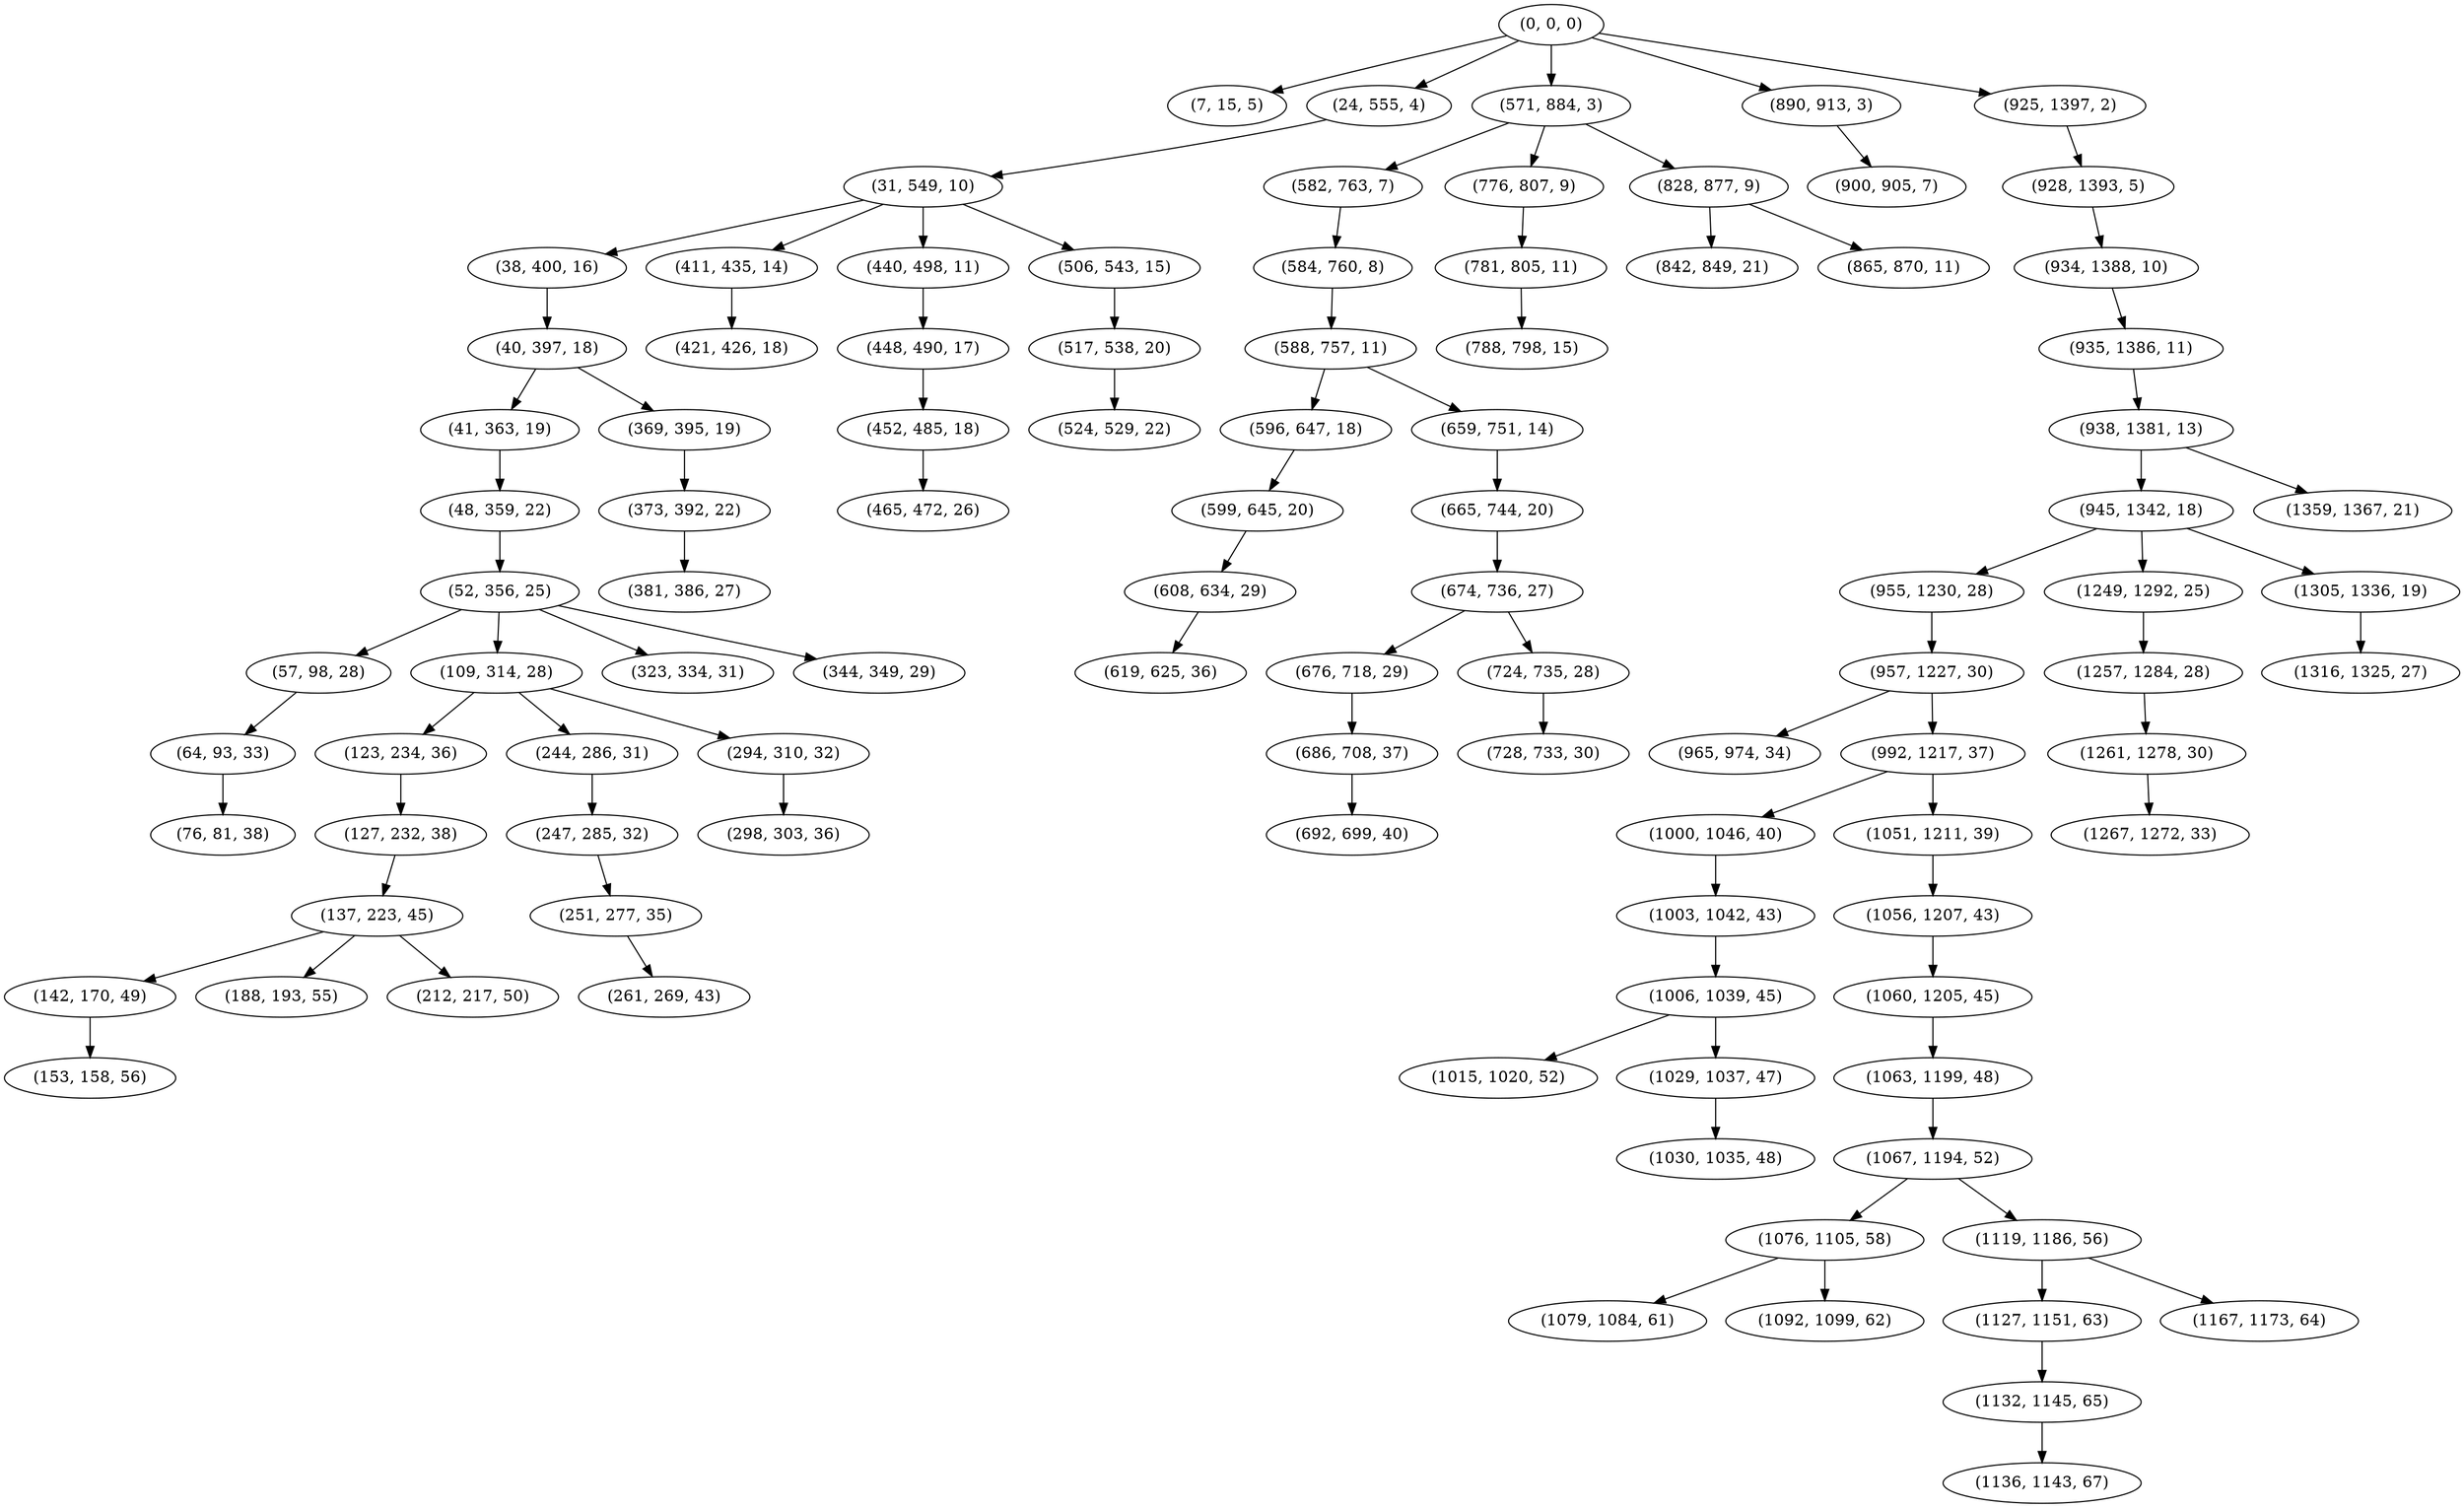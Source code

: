 digraph tree {
    "(0, 0, 0)";
    "(7, 15, 5)";
    "(24, 555, 4)";
    "(31, 549, 10)";
    "(38, 400, 16)";
    "(40, 397, 18)";
    "(41, 363, 19)";
    "(48, 359, 22)";
    "(52, 356, 25)";
    "(57, 98, 28)";
    "(64, 93, 33)";
    "(76, 81, 38)";
    "(109, 314, 28)";
    "(123, 234, 36)";
    "(127, 232, 38)";
    "(137, 223, 45)";
    "(142, 170, 49)";
    "(153, 158, 56)";
    "(188, 193, 55)";
    "(212, 217, 50)";
    "(244, 286, 31)";
    "(247, 285, 32)";
    "(251, 277, 35)";
    "(261, 269, 43)";
    "(294, 310, 32)";
    "(298, 303, 36)";
    "(323, 334, 31)";
    "(344, 349, 29)";
    "(369, 395, 19)";
    "(373, 392, 22)";
    "(381, 386, 27)";
    "(411, 435, 14)";
    "(421, 426, 18)";
    "(440, 498, 11)";
    "(448, 490, 17)";
    "(452, 485, 18)";
    "(465, 472, 26)";
    "(506, 543, 15)";
    "(517, 538, 20)";
    "(524, 529, 22)";
    "(571, 884, 3)";
    "(582, 763, 7)";
    "(584, 760, 8)";
    "(588, 757, 11)";
    "(596, 647, 18)";
    "(599, 645, 20)";
    "(608, 634, 29)";
    "(619, 625, 36)";
    "(659, 751, 14)";
    "(665, 744, 20)";
    "(674, 736, 27)";
    "(676, 718, 29)";
    "(686, 708, 37)";
    "(692, 699, 40)";
    "(724, 735, 28)";
    "(728, 733, 30)";
    "(776, 807, 9)";
    "(781, 805, 11)";
    "(788, 798, 15)";
    "(828, 877, 9)";
    "(842, 849, 21)";
    "(865, 870, 11)";
    "(890, 913, 3)";
    "(900, 905, 7)";
    "(925, 1397, 2)";
    "(928, 1393, 5)";
    "(934, 1388, 10)";
    "(935, 1386, 11)";
    "(938, 1381, 13)";
    "(945, 1342, 18)";
    "(955, 1230, 28)";
    "(957, 1227, 30)";
    "(965, 974, 34)";
    "(992, 1217, 37)";
    "(1000, 1046, 40)";
    "(1003, 1042, 43)";
    "(1006, 1039, 45)";
    "(1015, 1020, 52)";
    "(1029, 1037, 47)";
    "(1030, 1035, 48)";
    "(1051, 1211, 39)";
    "(1056, 1207, 43)";
    "(1060, 1205, 45)";
    "(1063, 1199, 48)";
    "(1067, 1194, 52)";
    "(1076, 1105, 58)";
    "(1079, 1084, 61)";
    "(1092, 1099, 62)";
    "(1119, 1186, 56)";
    "(1127, 1151, 63)";
    "(1132, 1145, 65)";
    "(1136, 1143, 67)";
    "(1167, 1173, 64)";
    "(1249, 1292, 25)";
    "(1257, 1284, 28)";
    "(1261, 1278, 30)";
    "(1267, 1272, 33)";
    "(1305, 1336, 19)";
    "(1316, 1325, 27)";
    "(1359, 1367, 21)";
    "(0, 0, 0)" -> "(7, 15, 5)";
    "(0, 0, 0)" -> "(24, 555, 4)";
    "(0, 0, 0)" -> "(571, 884, 3)";
    "(0, 0, 0)" -> "(890, 913, 3)";
    "(0, 0, 0)" -> "(925, 1397, 2)";
    "(24, 555, 4)" -> "(31, 549, 10)";
    "(31, 549, 10)" -> "(38, 400, 16)";
    "(31, 549, 10)" -> "(411, 435, 14)";
    "(31, 549, 10)" -> "(440, 498, 11)";
    "(31, 549, 10)" -> "(506, 543, 15)";
    "(38, 400, 16)" -> "(40, 397, 18)";
    "(40, 397, 18)" -> "(41, 363, 19)";
    "(40, 397, 18)" -> "(369, 395, 19)";
    "(41, 363, 19)" -> "(48, 359, 22)";
    "(48, 359, 22)" -> "(52, 356, 25)";
    "(52, 356, 25)" -> "(57, 98, 28)";
    "(52, 356, 25)" -> "(109, 314, 28)";
    "(52, 356, 25)" -> "(323, 334, 31)";
    "(52, 356, 25)" -> "(344, 349, 29)";
    "(57, 98, 28)" -> "(64, 93, 33)";
    "(64, 93, 33)" -> "(76, 81, 38)";
    "(109, 314, 28)" -> "(123, 234, 36)";
    "(109, 314, 28)" -> "(244, 286, 31)";
    "(109, 314, 28)" -> "(294, 310, 32)";
    "(123, 234, 36)" -> "(127, 232, 38)";
    "(127, 232, 38)" -> "(137, 223, 45)";
    "(137, 223, 45)" -> "(142, 170, 49)";
    "(137, 223, 45)" -> "(188, 193, 55)";
    "(137, 223, 45)" -> "(212, 217, 50)";
    "(142, 170, 49)" -> "(153, 158, 56)";
    "(244, 286, 31)" -> "(247, 285, 32)";
    "(247, 285, 32)" -> "(251, 277, 35)";
    "(251, 277, 35)" -> "(261, 269, 43)";
    "(294, 310, 32)" -> "(298, 303, 36)";
    "(369, 395, 19)" -> "(373, 392, 22)";
    "(373, 392, 22)" -> "(381, 386, 27)";
    "(411, 435, 14)" -> "(421, 426, 18)";
    "(440, 498, 11)" -> "(448, 490, 17)";
    "(448, 490, 17)" -> "(452, 485, 18)";
    "(452, 485, 18)" -> "(465, 472, 26)";
    "(506, 543, 15)" -> "(517, 538, 20)";
    "(517, 538, 20)" -> "(524, 529, 22)";
    "(571, 884, 3)" -> "(582, 763, 7)";
    "(571, 884, 3)" -> "(776, 807, 9)";
    "(571, 884, 3)" -> "(828, 877, 9)";
    "(582, 763, 7)" -> "(584, 760, 8)";
    "(584, 760, 8)" -> "(588, 757, 11)";
    "(588, 757, 11)" -> "(596, 647, 18)";
    "(588, 757, 11)" -> "(659, 751, 14)";
    "(596, 647, 18)" -> "(599, 645, 20)";
    "(599, 645, 20)" -> "(608, 634, 29)";
    "(608, 634, 29)" -> "(619, 625, 36)";
    "(659, 751, 14)" -> "(665, 744, 20)";
    "(665, 744, 20)" -> "(674, 736, 27)";
    "(674, 736, 27)" -> "(676, 718, 29)";
    "(674, 736, 27)" -> "(724, 735, 28)";
    "(676, 718, 29)" -> "(686, 708, 37)";
    "(686, 708, 37)" -> "(692, 699, 40)";
    "(724, 735, 28)" -> "(728, 733, 30)";
    "(776, 807, 9)" -> "(781, 805, 11)";
    "(781, 805, 11)" -> "(788, 798, 15)";
    "(828, 877, 9)" -> "(842, 849, 21)";
    "(828, 877, 9)" -> "(865, 870, 11)";
    "(890, 913, 3)" -> "(900, 905, 7)";
    "(925, 1397, 2)" -> "(928, 1393, 5)";
    "(928, 1393, 5)" -> "(934, 1388, 10)";
    "(934, 1388, 10)" -> "(935, 1386, 11)";
    "(935, 1386, 11)" -> "(938, 1381, 13)";
    "(938, 1381, 13)" -> "(945, 1342, 18)";
    "(938, 1381, 13)" -> "(1359, 1367, 21)";
    "(945, 1342, 18)" -> "(955, 1230, 28)";
    "(945, 1342, 18)" -> "(1249, 1292, 25)";
    "(945, 1342, 18)" -> "(1305, 1336, 19)";
    "(955, 1230, 28)" -> "(957, 1227, 30)";
    "(957, 1227, 30)" -> "(965, 974, 34)";
    "(957, 1227, 30)" -> "(992, 1217, 37)";
    "(992, 1217, 37)" -> "(1000, 1046, 40)";
    "(992, 1217, 37)" -> "(1051, 1211, 39)";
    "(1000, 1046, 40)" -> "(1003, 1042, 43)";
    "(1003, 1042, 43)" -> "(1006, 1039, 45)";
    "(1006, 1039, 45)" -> "(1015, 1020, 52)";
    "(1006, 1039, 45)" -> "(1029, 1037, 47)";
    "(1029, 1037, 47)" -> "(1030, 1035, 48)";
    "(1051, 1211, 39)" -> "(1056, 1207, 43)";
    "(1056, 1207, 43)" -> "(1060, 1205, 45)";
    "(1060, 1205, 45)" -> "(1063, 1199, 48)";
    "(1063, 1199, 48)" -> "(1067, 1194, 52)";
    "(1067, 1194, 52)" -> "(1076, 1105, 58)";
    "(1067, 1194, 52)" -> "(1119, 1186, 56)";
    "(1076, 1105, 58)" -> "(1079, 1084, 61)";
    "(1076, 1105, 58)" -> "(1092, 1099, 62)";
    "(1119, 1186, 56)" -> "(1127, 1151, 63)";
    "(1119, 1186, 56)" -> "(1167, 1173, 64)";
    "(1127, 1151, 63)" -> "(1132, 1145, 65)";
    "(1132, 1145, 65)" -> "(1136, 1143, 67)";
    "(1249, 1292, 25)" -> "(1257, 1284, 28)";
    "(1257, 1284, 28)" -> "(1261, 1278, 30)";
    "(1261, 1278, 30)" -> "(1267, 1272, 33)";
    "(1305, 1336, 19)" -> "(1316, 1325, 27)";
}
